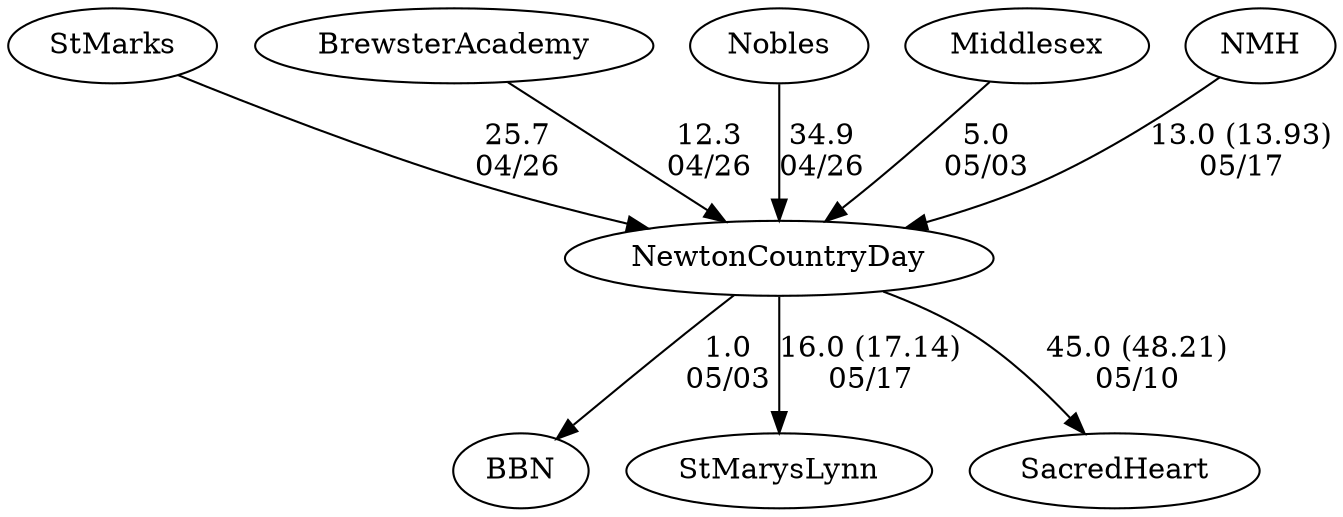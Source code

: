 digraph girls1foursNewtonCountryDay {StMarks [URL="girls1foursStMarks.html"];NewtonCountryDay [URL="girls1foursNewtonCountryDay.html"];BrewsterAcademy [URL="girls1foursBrewsterAcademy.html"];Nobles [URL="girls1foursNobles.html"];BBN [URL="girls1foursBBN.html"];StMarysLynn [URL="girls1foursStMarysLynn.html"];Middlesex [URL="girls1foursMiddlesex.html"];SacredHeart [URL="girls1foursSacredHeart.html"];NMH [URL="girls1foursNMH.html"];Middlesex -> NewtonCountryDay[label="5.0
05/03", weight="95", tooltip="NEIRA Girls Fours, Middlesex v BBN & NCDS			
Distance: 1500m Conditions: Gusting tailwind and chop. and sometimes cross tail throughout. Reverse Order, Some crews started over the line. In G4 race a NCDS boat waring up cause BBN to swerve, it did not effect results, may have effected the margin.. In the G1 race MX coxswain got dizzy and verred off course, but corrected and stay in her bouyed lane it did not effect results,may have effected the margin. Comments: Thanks BBN & NCDS for coming and egtting races in before the storm!!
None", URL="https://www.row2k.com/results/resultspage.cfm?UID=D27CC871138C3E791602802FD4420F5F&cat=1", random="random"]; 
NewtonCountryDay -> BBN[label="1.0
05/03", weight="99", tooltip="NEIRA Girls Fours, Middlesex v BBN & NCDS			
Distance: 1500m Conditions: Gusting tailwind and chop. and sometimes cross tail throughout. Reverse Order, Some crews started over the line. In G4 race a NCDS boat waring up cause BBN to swerve, it did not effect results, may have effected the margin.. In the G1 race MX coxswain got dizzy and verred off course, but corrected and stay in her bouyed lane it did not effect results,may have effected the margin. Comments: Thanks BBN & NCDS for coming and egtting races in before the storm!!
None", URL="https://www.row2k.com/results/resultspage.cfm?UID=D27CC871138C3E791602802FD4420F5F&cat=1", random="random"]; 
Nobles -> NewtonCountryDay[label="34.9
04/26", weight="66", tooltip="NEIRA Boys & Girls Fours,St. Marks, Nobles, Brewster, Notre Dame, NCDS			
Distance: 1500m Conditions: Steady 14mph headwind all afternoon, steady chop across whole course. Comments: Great racing today despite the chop and wind. Thank you to all for making the trek to Lake Q.
None", URL="https://www.row2k.com/results/resultspage.cfm?UID=4232F2C9CF0B3800357AF3DC37D5407B&cat=5", random="random"]; 
StMarks -> NewtonCountryDay[label="25.7
04/26", weight="75", tooltip="NEIRA Boys & Girls Fours,St. Marks, Nobles, Brewster, Notre Dame, NCDS			
Distance: 1500m Conditions: Steady 14mph headwind all afternoon, steady chop across whole course. Comments: Great racing today despite the chop and wind. Thank you to all for making the trek to Lake Q.
None", URL="https://www.row2k.com/results/resultspage.cfm?UID=4232F2C9CF0B3800357AF3DC37D5407B&cat=5", random="random"]; 
BrewsterAcademy -> NewtonCountryDay[label="12.3
04/26", weight="88", tooltip="NEIRA Boys & Girls Fours,St. Marks, Nobles, Brewster, Notre Dame, NCDS			
Distance: 1500m Conditions: Steady 14mph headwind all afternoon, steady chop across whole course. Comments: Great racing today despite the chop and wind. Thank you to all for making the trek to Lake Q.
None", URL="https://www.row2k.com/results/resultspage.cfm?UID=4232F2C9CF0B3800357AF3DC37D5407B&cat=5", random="random"]; 
NMH -> NewtonCountryDay[label="13.0 (13.93)
05/17", weight="87", tooltip="NEIRA Boys & Girls Fours,NMH vs Middlesex, Newton Country Day and St. Mary's - Lynn			
Distance: 1400m (upstream) Conditions: A strong current continued to provide plenty of extra length to our standard course; moderate chop due to blustery tailwinds but good conditions overall Comments: In the boys 4th boat race, a Middlesex seat broke a wheel early in the contest that made it difficult for its oarsman to use his full drive for the rest of the race. Please consider this when assessing the margin for NEIRA seeding purposes. 
One of our final events was the Eights race, which featured two NMH crews and one St Mary's crew. Results were: 
1. NMH Girls novice eight - 6:35
2. NMH mixed eight - 7:02
3. St Mary's - Lynn - 7:49
None", URL="https://www.row2k.com/results/resultspage.cfm?UID=30B60C8D1DD9BD66CE6EB65F1C28CCEB&cat=5", random="random"]; 
NewtonCountryDay -> StMarysLynn[label="16.0 (17.14)
05/17", weight="84", tooltip="NEIRA Boys & Girls Fours,NMH vs Middlesex, Newton Country Day and St. Mary's - Lynn			
Distance: 1400m (upstream) Conditions: A strong current continued to provide plenty of extra length to our standard course; moderate chop due to blustery tailwinds but good conditions overall Comments: In the boys 4th boat race, a Middlesex seat broke a wheel early in the contest that made it difficult for its oarsman to use his full drive for the rest of the race. Please consider this when assessing the margin for NEIRA seeding purposes. 
One of our final events was the Eights race, which featured two NMH crews and one St Mary's crew. Results were: 
1. NMH Girls novice eight - 6:35
2. NMH mixed eight - 7:02
3. St Mary's - Lynn - 7:49
None", URL="https://www.row2k.com/results/resultspage.cfm?UID=30B60C8D1DD9BD66CE6EB65F1C28CCEB&cat=5", random="random"]; 
NewtonCountryDay -> SacredHeart[label="45.0 (48.21)
05/10", weight="55", tooltip="NEIRA Girls Fours, Sacred Heart Greenwich vs Newton Country Day School			
Distance: 1400 Conditions: Gusty winds for the first 1k-1.1k, cross head coming from NW. Wind gusts up to 32 MPH. Wind increased tremendously throughout racing, 3V race saw the worst of it. Comments: Newton had a 4V so they raced in the 3V category as well. Although wind was not great, everyone had a safe and good race. Thank you Newton for coming!
None", URL="https://www.row2k.com/results/resultspage.cfm?UID=69E2534D24EE4C0304E7D5167863CA1A&cat=1", random="random"]}